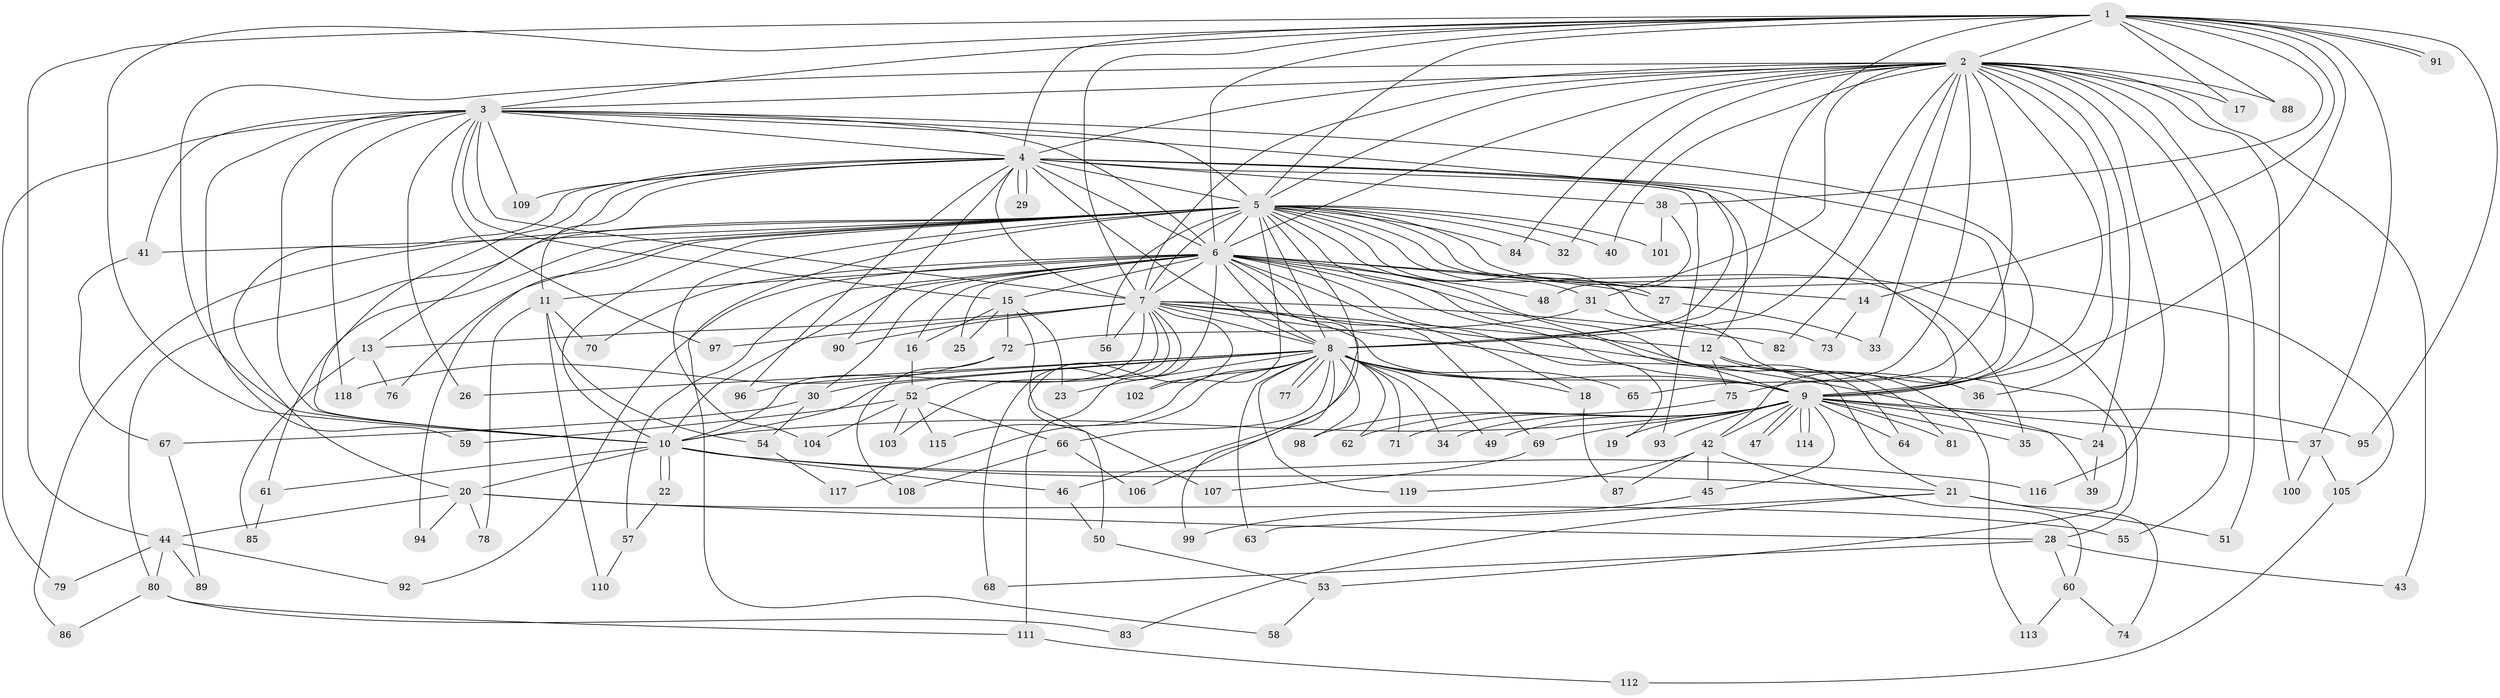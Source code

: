 // Generated by graph-tools (version 1.1) at 2025/11/02/27/25 16:11:06]
// undirected, 119 vertices, 263 edges
graph export_dot {
graph [start="1"]
  node [color=gray90,style=filled];
  1;
  2;
  3;
  4;
  5;
  6;
  7;
  8;
  9;
  10;
  11;
  12;
  13;
  14;
  15;
  16;
  17;
  18;
  19;
  20;
  21;
  22;
  23;
  24;
  25;
  26;
  27;
  28;
  29;
  30;
  31;
  32;
  33;
  34;
  35;
  36;
  37;
  38;
  39;
  40;
  41;
  42;
  43;
  44;
  45;
  46;
  47;
  48;
  49;
  50;
  51;
  52;
  53;
  54;
  55;
  56;
  57;
  58;
  59;
  60;
  61;
  62;
  63;
  64;
  65;
  66;
  67;
  68;
  69;
  70;
  71;
  72;
  73;
  74;
  75;
  76;
  77;
  78;
  79;
  80;
  81;
  82;
  83;
  84;
  85;
  86;
  87;
  88;
  89;
  90;
  91;
  92;
  93;
  94;
  95;
  96;
  97;
  98;
  99;
  100;
  101;
  102;
  103;
  104;
  105;
  106;
  107;
  108;
  109;
  110;
  111;
  112;
  113;
  114;
  115;
  116;
  117;
  118;
  119;
  1 -- 2;
  1 -- 3;
  1 -- 4;
  1 -- 5;
  1 -- 6;
  1 -- 7;
  1 -- 8;
  1 -- 9;
  1 -- 10;
  1 -- 14;
  1 -- 17;
  1 -- 37;
  1 -- 38;
  1 -- 44;
  1 -- 88;
  1 -- 91;
  1 -- 91;
  1 -- 95;
  2 -- 3;
  2 -- 4;
  2 -- 5;
  2 -- 6;
  2 -- 7;
  2 -- 8;
  2 -- 9;
  2 -- 10;
  2 -- 17;
  2 -- 24;
  2 -- 31;
  2 -- 32;
  2 -- 33;
  2 -- 36;
  2 -- 40;
  2 -- 43;
  2 -- 51;
  2 -- 55;
  2 -- 65;
  2 -- 75;
  2 -- 82;
  2 -- 84;
  2 -- 88;
  2 -- 100;
  2 -- 116;
  3 -- 4;
  3 -- 5;
  3 -- 6;
  3 -- 7;
  3 -- 8;
  3 -- 9;
  3 -- 10;
  3 -- 15;
  3 -- 26;
  3 -- 41;
  3 -- 59;
  3 -- 79;
  3 -- 97;
  3 -- 109;
  3 -- 118;
  4 -- 5;
  4 -- 6;
  4 -- 7;
  4 -- 8;
  4 -- 9;
  4 -- 10;
  4 -- 11;
  4 -- 12;
  4 -- 13;
  4 -- 20;
  4 -- 29;
  4 -- 29;
  4 -- 38;
  4 -- 42;
  4 -- 90;
  4 -- 93;
  4 -- 96;
  4 -- 109;
  5 -- 6;
  5 -- 7;
  5 -- 8;
  5 -- 9;
  5 -- 10;
  5 -- 27;
  5 -- 28;
  5 -- 31;
  5 -- 32;
  5 -- 35;
  5 -- 40;
  5 -- 41;
  5 -- 46;
  5 -- 56;
  5 -- 58;
  5 -- 61;
  5 -- 73;
  5 -- 76;
  5 -- 80;
  5 -- 84;
  5 -- 86;
  5 -- 94;
  5 -- 101;
  5 -- 102;
  5 -- 104;
  5 -- 105;
  6 -- 7;
  6 -- 8;
  6 -- 9;
  6 -- 10;
  6 -- 11;
  6 -- 14;
  6 -- 15;
  6 -- 16;
  6 -- 18;
  6 -- 19;
  6 -- 25;
  6 -- 27;
  6 -- 30;
  6 -- 48;
  6 -- 57;
  6 -- 64;
  6 -- 69;
  6 -- 70;
  6 -- 81;
  6 -- 92;
  6 -- 106;
  6 -- 111;
  7 -- 8;
  7 -- 9;
  7 -- 10;
  7 -- 12;
  7 -- 13;
  7 -- 21;
  7 -- 39;
  7 -- 50;
  7 -- 52;
  7 -- 56;
  7 -- 68;
  7 -- 82;
  7 -- 90;
  7 -- 97;
  7 -- 103;
  8 -- 9;
  8 -- 10;
  8 -- 18;
  8 -- 23;
  8 -- 26;
  8 -- 30;
  8 -- 34;
  8 -- 49;
  8 -- 62;
  8 -- 63;
  8 -- 65;
  8 -- 66;
  8 -- 71;
  8 -- 77;
  8 -- 77;
  8 -- 96;
  8 -- 98;
  8 -- 99;
  8 -- 102;
  8 -- 115;
  8 -- 117;
  8 -- 119;
  9 -- 10;
  9 -- 19;
  9 -- 24;
  9 -- 34;
  9 -- 35;
  9 -- 37;
  9 -- 42;
  9 -- 45;
  9 -- 47;
  9 -- 47;
  9 -- 49;
  9 -- 62;
  9 -- 64;
  9 -- 69;
  9 -- 71;
  9 -- 81;
  9 -- 93;
  9 -- 95;
  9 -- 114;
  9 -- 114;
  10 -- 20;
  10 -- 21;
  10 -- 22;
  10 -- 22;
  10 -- 46;
  10 -- 61;
  10 -- 116;
  11 -- 54;
  11 -- 70;
  11 -- 78;
  11 -- 110;
  12 -- 36;
  12 -- 75;
  12 -- 113;
  13 -- 76;
  13 -- 85;
  14 -- 73;
  15 -- 16;
  15 -- 23;
  15 -- 25;
  15 -- 72;
  15 -- 107;
  16 -- 52;
  18 -- 87;
  20 -- 28;
  20 -- 44;
  20 -- 55;
  20 -- 78;
  20 -- 94;
  21 -- 51;
  21 -- 63;
  21 -- 74;
  21 -- 83;
  22 -- 57;
  24 -- 39;
  27 -- 33;
  28 -- 43;
  28 -- 60;
  28 -- 68;
  30 -- 54;
  30 -- 67;
  31 -- 53;
  31 -- 72;
  37 -- 100;
  37 -- 105;
  38 -- 48;
  38 -- 101;
  41 -- 67;
  42 -- 45;
  42 -- 60;
  42 -- 87;
  42 -- 119;
  44 -- 79;
  44 -- 80;
  44 -- 89;
  44 -- 92;
  45 -- 99;
  46 -- 50;
  50 -- 53;
  52 -- 59;
  52 -- 66;
  52 -- 103;
  52 -- 104;
  52 -- 115;
  53 -- 58;
  54 -- 117;
  57 -- 110;
  60 -- 74;
  60 -- 113;
  61 -- 85;
  66 -- 106;
  66 -- 108;
  67 -- 89;
  69 -- 107;
  72 -- 108;
  72 -- 118;
  75 -- 98;
  80 -- 83;
  80 -- 86;
  80 -- 111;
  105 -- 112;
  111 -- 112;
}
